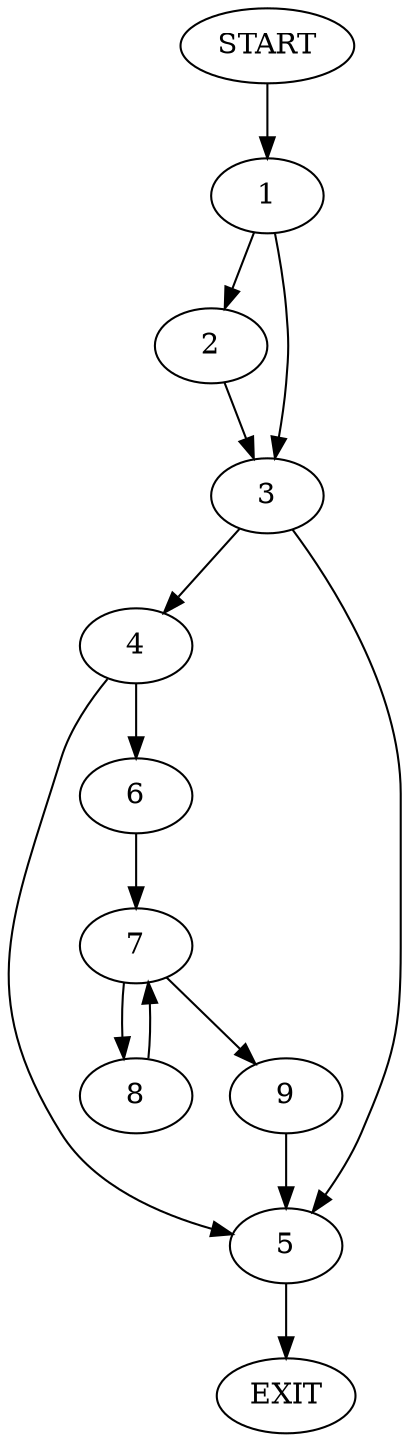 digraph {
0 [label="START"]
10 [label="EXIT"]
0 -> 1
1 -> 2
1 -> 3
3 -> 4
3 -> 5
2 -> 3
5 -> 10
4 -> 6
4 -> 5
6 -> 7
7 -> 8
7 -> 9
9 -> 5
8 -> 7
}
